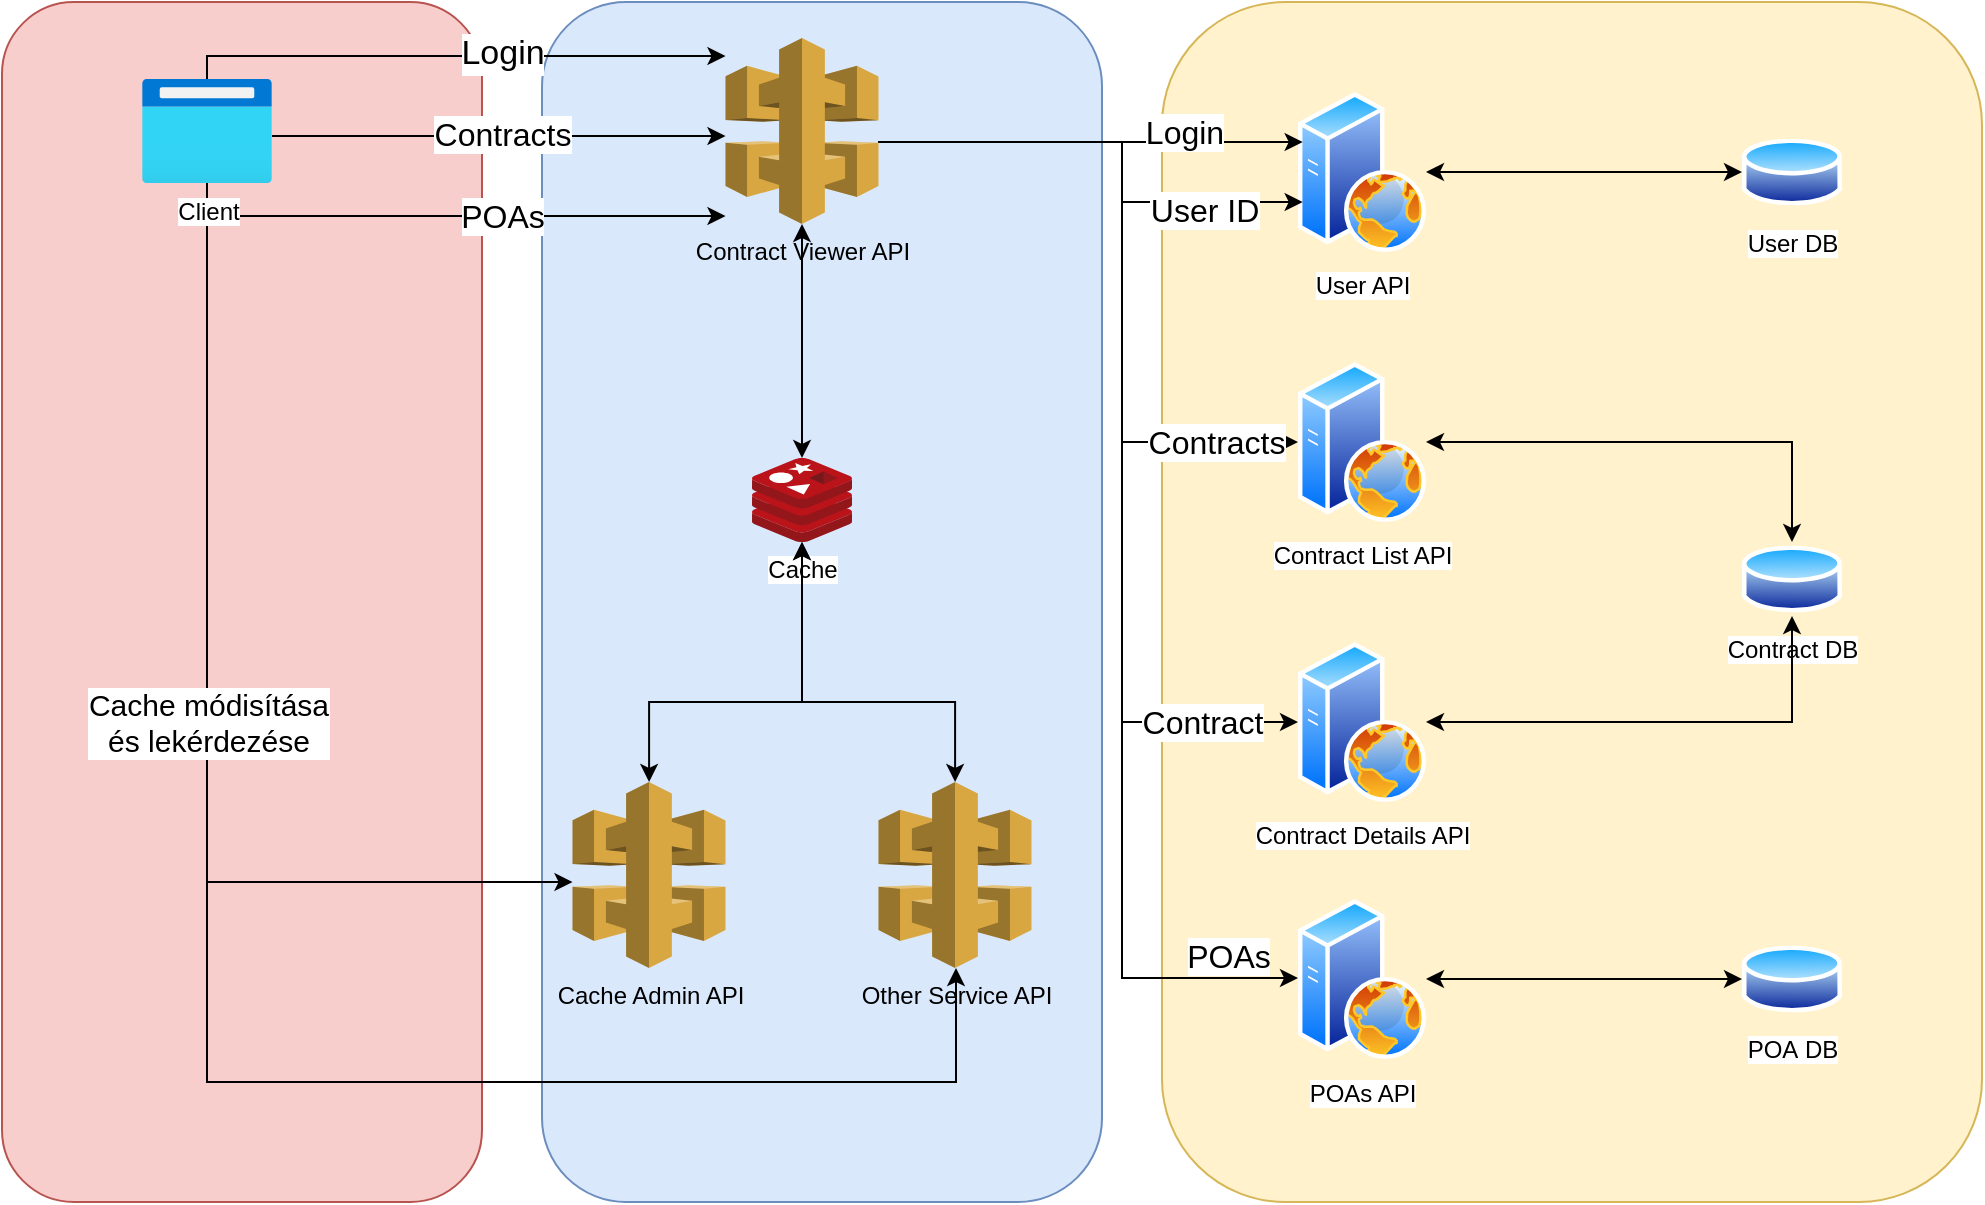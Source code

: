 <mxfile version="28.0.4">
  <diagram name="Page-1" id="gLj3V5wU64BBhGa2zPqV">
    <mxGraphModel dx="1426" dy="841" grid="1" gridSize="10" guides="1" tooltips="1" connect="1" arrows="1" fold="1" page="1" pageScale="1" pageWidth="1169" pageHeight="1654" math="0" shadow="0">
      <root>
        <mxCell id="0" />
        <mxCell id="1" parent="0" />
        <mxCell id="28-LAATM8kHw7nCOFZkA-17" value="" style="rounded=1;whiteSpace=wrap;html=1;fillColor=#fff2cc;strokeColor=#d6b656;" parent="1" vertex="1">
          <mxGeometry x="600" y="160" width="410" height="600" as="geometry" />
        </mxCell>
        <mxCell id="28-LAATM8kHw7nCOFZkA-2" value="POA&lt;span style=&quot;background-color: light-dark(#ffffff, var(--ge-dark-color, #121212)); color: light-dark(rgb(0, 0, 0), rgb(255, 255, 255));&quot;&gt;&amp;nbsp;DB&lt;/span&gt;" style="image;aspect=fixed;perimeter=ellipsePerimeter;html=1;align=center;shadow=0;dashed=0;spacingTop=3;image=img/lib/active_directory/database.svg;" parent="1" vertex="1">
          <mxGeometry x="890" y="630" width="50" height="37" as="geometry" />
        </mxCell>
        <mxCell id="28-LAATM8kHw7nCOFZkA-3" value="Contract DB" style="image;aspect=fixed;perimeter=ellipsePerimeter;html=1;align=center;shadow=0;dashed=0;spacingTop=3;image=img/lib/active_directory/database.svg;" parent="1" vertex="1">
          <mxGeometry x="890" y="430" width="50" height="37" as="geometry" />
        </mxCell>
        <mxCell id="28-LAATM8kHw7nCOFZkA-4" value="User DB" style="image;aspect=fixed;perimeter=ellipsePerimeter;html=1;align=center;shadow=0;dashed=0;spacingTop=3;image=img/lib/active_directory/database.svg;" parent="1" vertex="1">
          <mxGeometry x="890" y="226.5" width="50" height="37" as="geometry" />
        </mxCell>
        <mxCell id="28-LAATM8kHw7nCOFZkA-5" style="edgeStyle=orthogonalEdgeStyle;rounded=0;orthogonalLoop=1;jettySize=auto;html=1;exitX=0.5;exitY=1;exitDx=0;exitDy=0;" parent="1" source="28-LAATM8kHw7nCOFZkA-3" target="28-LAATM8kHw7nCOFZkA-3" edge="1">
          <mxGeometry relative="1" as="geometry" />
        </mxCell>
        <mxCell id="28-LAATM8kHw7nCOFZkA-50" style="edgeStyle=orthogonalEdgeStyle;rounded=0;orthogonalLoop=1;jettySize=auto;html=1;startArrow=classic;startFill=1;" parent="1" source="28-LAATM8kHw7nCOFZkA-7" target="28-LAATM8kHw7nCOFZkA-4" edge="1">
          <mxGeometry relative="1" as="geometry" />
        </mxCell>
        <mxCell id="28-LAATM8kHw7nCOFZkA-7" value="User API" style="image;aspect=fixed;perimeter=ellipsePerimeter;html=1;align=center;shadow=0;dashed=0;spacingTop=3;image=img/lib/active_directory/web_server.svg;" parent="1" vertex="1">
          <mxGeometry x="668" y="205" width="64" height="80" as="geometry" />
        </mxCell>
        <mxCell id="28-LAATM8kHw7nCOFZkA-46" style="edgeStyle=orthogonalEdgeStyle;rounded=0;orthogonalLoop=1;jettySize=auto;html=1;startArrow=classic;startFill=1;" parent="1" source="28-LAATM8kHw7nCOFZkA-12" target="28-LAATM8kHw7nCOFZkA-3" edge="1">
          <mxGeometry relative="1" as="geometry" />
        </mxCell>
        <mxCell id="28-LAATM8kHw7nCOFZkA-12" value="Contract List API" style="image;aspect=fixed;perimeter=ellipsePerimeter;html=1;align=center;shadow=0;dashed=0;spacingTop=3;image=img/lib/active_directory/web_server.svg;" parent="1" vertex="1">
          <mxGeometry x="668" y="340" width="64" height="80" as="geometry" />
        </mxCell>
        <mxCell id="28-LAATM8kHw7nCOFZkA-47" style="edgeStyle=orthogonalEdgeStyle;rounded=0;orthogonalLoop=1;jettySize=auto;html=1;startArrow=classic;startFill=1;" parent="1" source="28-LAATM8kHw7nCOFZkA-13" target="28-LAATM8kHw7nCOFZkA-3" edge="1">
          <mxGeometry relative="1" as="geometry" />
        </mxCell>
        <mxCell id="28-LAATM8kHw7nCOFZkA-13" value="Contract Details API" style="image;aspect=fixed;perimeter=ellipsePerimeter;html=1;align=center;shadow=0;dashed=0;spacingTop=3;image=img/lib/active_directory/web_server.svg;" parent="1" vertex="1">
          <mxGeometry x="668" y="480" width="64" height="80" as="geometry" />
        </mxCell>
        <mxCell id="28-LAATM8kHw7nCOFZkA-51" style="edgeStyle=orthogonalEdgeStyle;rounded=0;orthogonalLoop=1;jettySize=auto;html=1;startArrow=classic;startFill=1;" parent="1" source="28-LAATM8kHw7nCOFZkA-14" target="28-LAATM8kHw7nCOFZkA-2" edge="1">
          <mxGeometry relative="1" as="geometry" />
        </mxCell>
        <mxCell id="28-LAATM8kHw7nCOFZkA-14" value="POAs API" style="image;aspect=fixed;perimeter=ellipsePerimeter;html=1;align=center;shadow=0;dashed=0;spacingTop=3;image=img/lib/active_directory/web_server.svg;" parent="1" vertex="1">
          <mxGeometry x="668" y="608.5" width="64" height="80" as="geometry" />
        </mxCell>
        <mxCell id="28-LAATM8kHw7nCOFZkA-18" value="" style="rounded=1;whiteSpace=wrap;html=1;fillColor=#dae8fc;strokeColor=#6c8ebf;" parent="1" vertex="1">
          <mxGeometry x="290" y="160" width="280" height="600" as="geometry" />
        </mxCell>
        <mxCell id="28-LAATM8kHw7nCOFZkA-31" style="edgeStyle=orthogonalEdgeStyle;rounded=0;orthogonalLoop=1;jettySize=auto;html=1;" parent="1" source="28-LAATM8kHw7nCOFZkA-20" target="28-LAATM8kHw7nCOFZkA-7" edge="1">
          <mxGeometry relative="1" as="geometry">
            <Array as="points">
              <mxPoint x="520" y="230" />
              <mxPoint x="520" y="230" />
            </Array>
          </mxGeometry>
        </mxCell>
        <mxCell id="28-LAATM8kHw7nCOFZkA-32" value="&lt;font style=&quot;font-size: 16px;&quot;&gt;Login&lt;/font&gt;" style="edgeLabel;html=1;align=center;verticalAlign=middle;resizable=0;points=[];" parent="28-LAATM8kHw7nCOFZkA-31" vertex="1" connectable="0">
          <mxGeometry x="0.594" relative="1" as="geometry">
            <mxPoint x="-17" y="-5" as="offset" />
          </mxGeometry>
        </mxCell>
        <mxCell id="28-LAATM8kHw7nCOFZkA-39" style="edgeStyle=orthogonalEdgeStyle;rounded=0;orthogonalLoop=1;jettySize=auto;html=1;" parent="1" source="28-LAATM8kHw7nCOFZkA-20" target="28-LAATM8kHw7nCOFZkA-12" edge="1">
          <mxGeometry relative="1" as="geometry">
            <Array as="points">
              <mxPoint x="580" y="230" />
              <mxPoint x="580" y="380" />
            </Array>
          </mxGeometry>
        </mxCell>
        <mxCell id="28-LAATM8kHw7nCOFZkA-40" value="&lt;font style=&quot;font-size: 16px;&quot;&gt;Contracts&lt;/font&gt;" style="edgeLabel;html=1;align=center;verticalAlign=middle;resizable=0;points=[];" parent="28-LAATM8kHw7nCOFZkA-39" vertex="1" connectable="0">
          <mxGeometry x="0.748" y="-1" relative="1" as="geometry">
            <mxPoint x="4" y="-1" as="offset" />
          </mxGeometry>
        </mxCell>
        <mxCell id="28-LAATM8kHw7nCOFZkA-43" style="edgeStyle=orthogonalEdgeStyle;rounded=0;orthogonalLoop=1;jettySize=auto;html=1;" parent="1" source="28-LAATM8kHw7nCOFZkA-20" target="28-LAATM8kHw7nCOFZkA-14" edge="1">
          <mxGeometry relative="1" as="geometry">
            <Array as="points">
              <mxPoint x="580" y="230" />
              <mxPoint x="580" y="648" />
            </Array>
          </mxGeometry>
        </mxCell>
        <mxCell id="28-LAATM8kHw7nCOFZkA-44" value="&lt;font style=&quot;font-size: 16px;&quot;&gt;POAs&lt;/font&gt;" style="edgeLabel;html=1;align=center;verticalAlign=middle;resizable=0;points=[];" parent="28-LAATM8kHw7nCOFZkA-43" vertex="1" connectable="0">
          <mxGeometry x="0.679" relative="1" as="geometry">
            <mxPoint x="53" y="1" as="offset" />
          </mxGeometry>
        </mxCell>
        <mxCell id="28-LAATM8kHw7nCOFZkA-48" style="edgeStyle=orthogonalEdgeStyle;rounded=0;orthogonalLoop=1;jettySize=auto;html=1;" parent="1" source="28-LAATM8kHw7nCOFZkA-20" target="28-LAATM8kHw7nCOFZkA-13" edge="1">
          <mxGeometry relative="1" as="geometry">
            <Array as="points">
              <mxPoint x="580" y="230" />
              <mxPoint x="580" y="520" />
            </Array>
          </mxGeometry>
        </mxCell>
        <mxCell id="28-LAATM8kHw7nCOFZkA-49" value="&lt;font style=&quot;font-size: 16px;&quot;&gt;Contract&lt;/font&gt;" style="edgeLabel;html=1;align=center;verticalAlign=middle;resizable=0;points=[];" parent="28-LAATM8kHw7nCOFZkA-48" vertex="1" connectable="0">
          <mxGeometry x="0.771" y="1" relative="1" as="geometry">
            <mxPoint x="9" y="1" as="offset" />
          </mxGeometry>
        </mxCell>
        <mxCell id="28-LAATM8kHw7nCOFZkA-55" style="edgeStyle=orthogonalEdgeStyle;rounded=0;orthogonalLoop=1;jettySize=auto;html=1;" parent="1" source="28-LAATM8kHw7nCOFZkA-20" target="28-LAATM8kHw7nCOFZkA-7" edge="1">
          <mxGeometry relative="1" as="geometry">
            <Array as="points">
              <mxPoint x="580" y="230" />
              <mxPoint x="580" y="260" />
            </Array>
          </mxGeometry>
        </mxCell>
        <mxCell id="28-LAATM8kHw7nCOFZkA-56" value="&lt;font style=&quot;font-size: 16px;&quot;&gt;User ID&lt;/font&gt;" style="edgeLabel;html=1;align=center;verticalAlign=middle;resizable=0;points=[];" parent="28-LAATM8kHw7nCOFZkA-55" vertex="1" connectable="0">
          <mxGeometry x="0.753" y="3" relative="1" as="geometry">
            <mxPoint x="-20" y="7" as="offset" />
          </mxGeometry>
        </mxCell>
        <mxCell id="28-LAATM8kHw7nCOFZkA-20" value="Contract Viewer API" style="outlineConnect=0;dashed=0;verticalLabelPosition=bottom;verticalAlign=top;align=center;html=1;shape=mxgraph.aws3.api_gateway;fillColor=#D9A741;gradientColor=none;" parent="1" vertex="1">
          <mxGeometry x="381.75" y="178" width="76.5" height="93" as="geometry" />
        </mxCell>
        <mxCell id="28-LAATM8kHw7nCOFZkA-21" value="" style="rounded=1;whiteSpace=wrap;html=1;fillColor=#f8cecc;strokeColor=#b85450;" parent="1" vertex="1">
          <mxGeometry x="20" y="160" width="240" height="600" as="geometry" />
        </mxCell>
        <mxCell id="28-LAATM8kHw7nCOFZkA-26" style="edgeStyle=orthogonalEdgeStyle;rounded=0;orthogonalLoop=1;jettySize=auto;html=1;" parent="1" source="28-LAATM8kHw7nCOFZkA-23" target="28-LAATM8kHw7nCOFZkA-20" edge="1">
          <mxGeometry relative="1" as="geometry">
            <Array as="points">
              <mxPoint x="123" y="187" />
            </Array>
          </mxGeometry>
        </mxCell>
        <mxCell id="28-LAATM8kHw7nCOFZkA-29" value="&lt;font style=&quot;font-size: 17px;&quot;&gt;Login&lt;/font&gt;" style="edgeLabel;html=1;align=center;verticalAlign=middle;resizable=0;points=[];" parent="28-LAATM8kHw7nCOFZkA-26" vertex="1" connectable="0">
          <mxGeometry x="0.058" y="2" relative="1" as="geometry">
            <mxPoint x="16" y="1" as="offset" />
          </mxGeometry>
        </mxCell>
        <mxCell id="28-LAATM8kHw7nCOFZkA-34" style="edgeStyle=orthogonalEdgeStyle;rounded=0;orthogonalLoop=1;jettySize=auto;html=1;" parent="1" source="28-LAATM8kHw7nCOFZkA-23" target="28-LAATM8kHw7nCOFZkA-20" edge="1">
          <mxGeometry relative="1" as="geometry">
            <Array as="points">
              <mxPoint x="270" y="227" />
              <mxPoint x="270" y="227" />
            </Array>
          </mxGeometry>
        </mxCell>
        <mxCell id="28-LAATM8kHw7nCOFZkA-35" value="&lt;font style=&quot;font-size: 16px;&quot;&gt;Contracts&lt;/font&gt;" style="edgeLabel;html=1;align=center;verticalAlign=middle;resizable=0;points=[];" parent="28-LAATM8kHw7nCOFZkA-34" vertex="1" connectable="0">
          <mxGeometry x="0.186" y="2" relative="1" as="geometry">
            <mxPoint x="-20" y="1" as="offset" />
          </mxGeometry>
        </mxCell>
        <mxCell id="28-LAATM8kHw7nCOFZkA-36" style="edgeStyle=orthogonalEdgeStyle;rounded=0;orthogonalLoop=1;jettySize=auto;html=1;" parent="1" source="28-LAATM8kHw7nCOFZkA-23" target="28-LAATM8kHw7nCOFZkA-20" edge="1">
          <mxGeometry relative="1" as="geometry">
            <Array as="points">
              <mxPoint x="123" y="267" />
            </Array>
          </mxGeometry>
        </mxCell>
        <mxCell id="28-LAATM8kHw7nCOFZkA-37" value="&lt;font style=&quot;font-size: 16px;&quot;&gt;POAs&lt;/font&gt;" style="edgeLabel;html=1;align=center;verticalAlign=middle;resizable=0;points=[];" parent="28-LAATM8kHw7nCOFZkA-36" vertex="1" connectable="0">
          <mxGeometry x="-0.061" y="-3" relative="1" as="geometry">
            <mxPoint x="34" y="-3" as="offset" />
          </mxGeometry>
        </mxCell>
        <mxCell id="jnONtiXmW19QBpCPBcKd-11" style="edgeStyle=orthogonalEdgeStyle;rounded=0;orthogonalLoop=1;jettySize=auto;html=1;" edge="1" parent="1" source="28-LAATM8kHw7nCOFZkA-23" target="jnONtiXmW19QBpCPBcKd-6">
          <mxGeometry relative="1" as="geometry">
            <Array as="points">
              <mxPoint x="123" y="600" />
            </Array>
          </mxGeometry>
        </mxCell>
        <mxCell id="jnONtiXmW19QBpCPBcKd-12" style="edgeStyle=orthogonalEdgeStyle;rounded=0;orthogonalLoop=1;jettySize=auto;html=1;" edge="1" parent="1" source="28-LAATM8kHw7nCOFZkA-23" target="jnONtiXmW19QBpCPBcKd-1">
          <mxGeometry relative="1" as="geometry">
            <Array as="points">
              <mxPoint x="123" y="700" />
              <mxPoint x="497" y="700" />
            </Array>
          </mxGeometry>
        </mxCell>
        <mxCell id="jnONtiXmW19QBpCPBcKd-13" value="Cache módisítása&lt;div&gt;és lekérdezése&lt;/div&gt;" style="edgeLabel;html=1;align=center;verticalAlign=middle;resizable=0;points=[];fontSize=15;" vertex="1" connectable="0" parent="jnONtiXmW19QBpCPBcKd-12">
          <mxGeometry x="-0.615" relative="1" as="geometry">
            <mxPoint y="100" as="offset" />
          </mxGeometry>
        </mxCell>
        <mxCell id="28-LAATM8kHw7nCOFZkA-23" value="Client" style="image;aspect=fixed;html=1;points=[];align=center;fontSize=12;image=img/lib/azure2/general/Browser.svg;" parent="1" vertex="1">
          <mxGeometry x="90" y="198.5" width="65" height="52" as="geometry" />
        </mxCell>
        <mxCell id="28-LAATM8kHw7nCOFZkA-27" value="Cache" style="image;sketch=0;aspect=fixed;html=1;points=[];align=center;fontSize=12;image=img/lib/mscae/Cache_Redis_Product.svg;" parent="1" vertex="1">
          <mxGeometry x="395" y="388" width="50" height="42" as="geometry" />
        </mxCell>
        <mxCell id="28-LAATM8kHw7nCOFZkA-28" value="" style="endArrow=classic;html=1;rounded=0;startArrow=classic;startFill=1;" parent="1" source="28-LAATM8kHw7nCOFZkA-20" target="28-LAATM8kHw7nCOFZkA-27" edge="1">
          <mxGeometry width="50" height="50" relative="1" as="geometry">
            <mxPoint x="460" y="450" as="sourcePoint" />
            <mxPoint x="510" y="400" as="targetPoint" />
          </mxGeometry>
        </mxCell>
        <mxCell id="jnONtiXmW19QBpCPBcKd-5" style="edgeStyle=orthogonalEdgeStyle;rounded=0;orthogonalLoop=1;jettySize=auto;html=1;startArrow=classic;startFill=1;" edge="1" parent="1" source="jnONtiXmW19QBpCPBcKd-1" target="28-LAATM8kHw7nCOFZkA-27">
          <mxGeometry relative="1" as="geometry">
            <Array as="points">
              <mxPoint x="497" y="510" />
              <mxPoint x="420" y="510" />
            </Array>
          </mxGeometry>
        </mxCell>
        <mxCell id="jnONtiXmW19QBpCPBcKd-1" value="Other Service API" style="outlineConnect=0;dashed=0;verticalLabelPosition=bottom;verticalAlign=top;align=center;html=1;shape=mxgraph.aws3.api_gateway;fillColor=#D9A741;gradientColor=none;" vertex="1" parent="1">
          <mxGeometry x="458.25" y="550" width="76.5" height="93" as="geometry" />
        </mxCell>
        <mxCell id="jnONtiXmW19QBpCPBcKd-8" style="edgeStyle=orthogonalEdgeStyle;rounded=0;orthogonalLoop=1;jettySize=auto;html=1;startArrow=classic;startFill=1;" edge="1" parent="1" source="jnONtiXmW19QBpCPBcKd-6" target="28-LAATM8kHw7nCOFZkA-27">
          <mxGeometry relative="1" as="geometry">
            <Array as="points">
              <mxPoint x="344" y="510" />
              <mxPoint x="420" y="510" />
            </Array>
          </mxGeometry>
        </mxCell>
        <mxCell id="jnONtiXmW19QBpCPBcKd-6" value="Cache Admin API" style="outlineConnect=0;dashed=0;verticalLabelPosition=bottom;verticalAlign=top;align=center;html=1;shape=mxgraph.aws3.api_gateway;fillColor=#D9A741;gradientColor=none;" vertex="1" parent="1">
          <mxGeometry x="305.25" y="550" width="76.5" height="93" as="geometry" />
        </mxCell>
      </root>
    </mxGraphModel>
  </diagram>
</mxfile>
